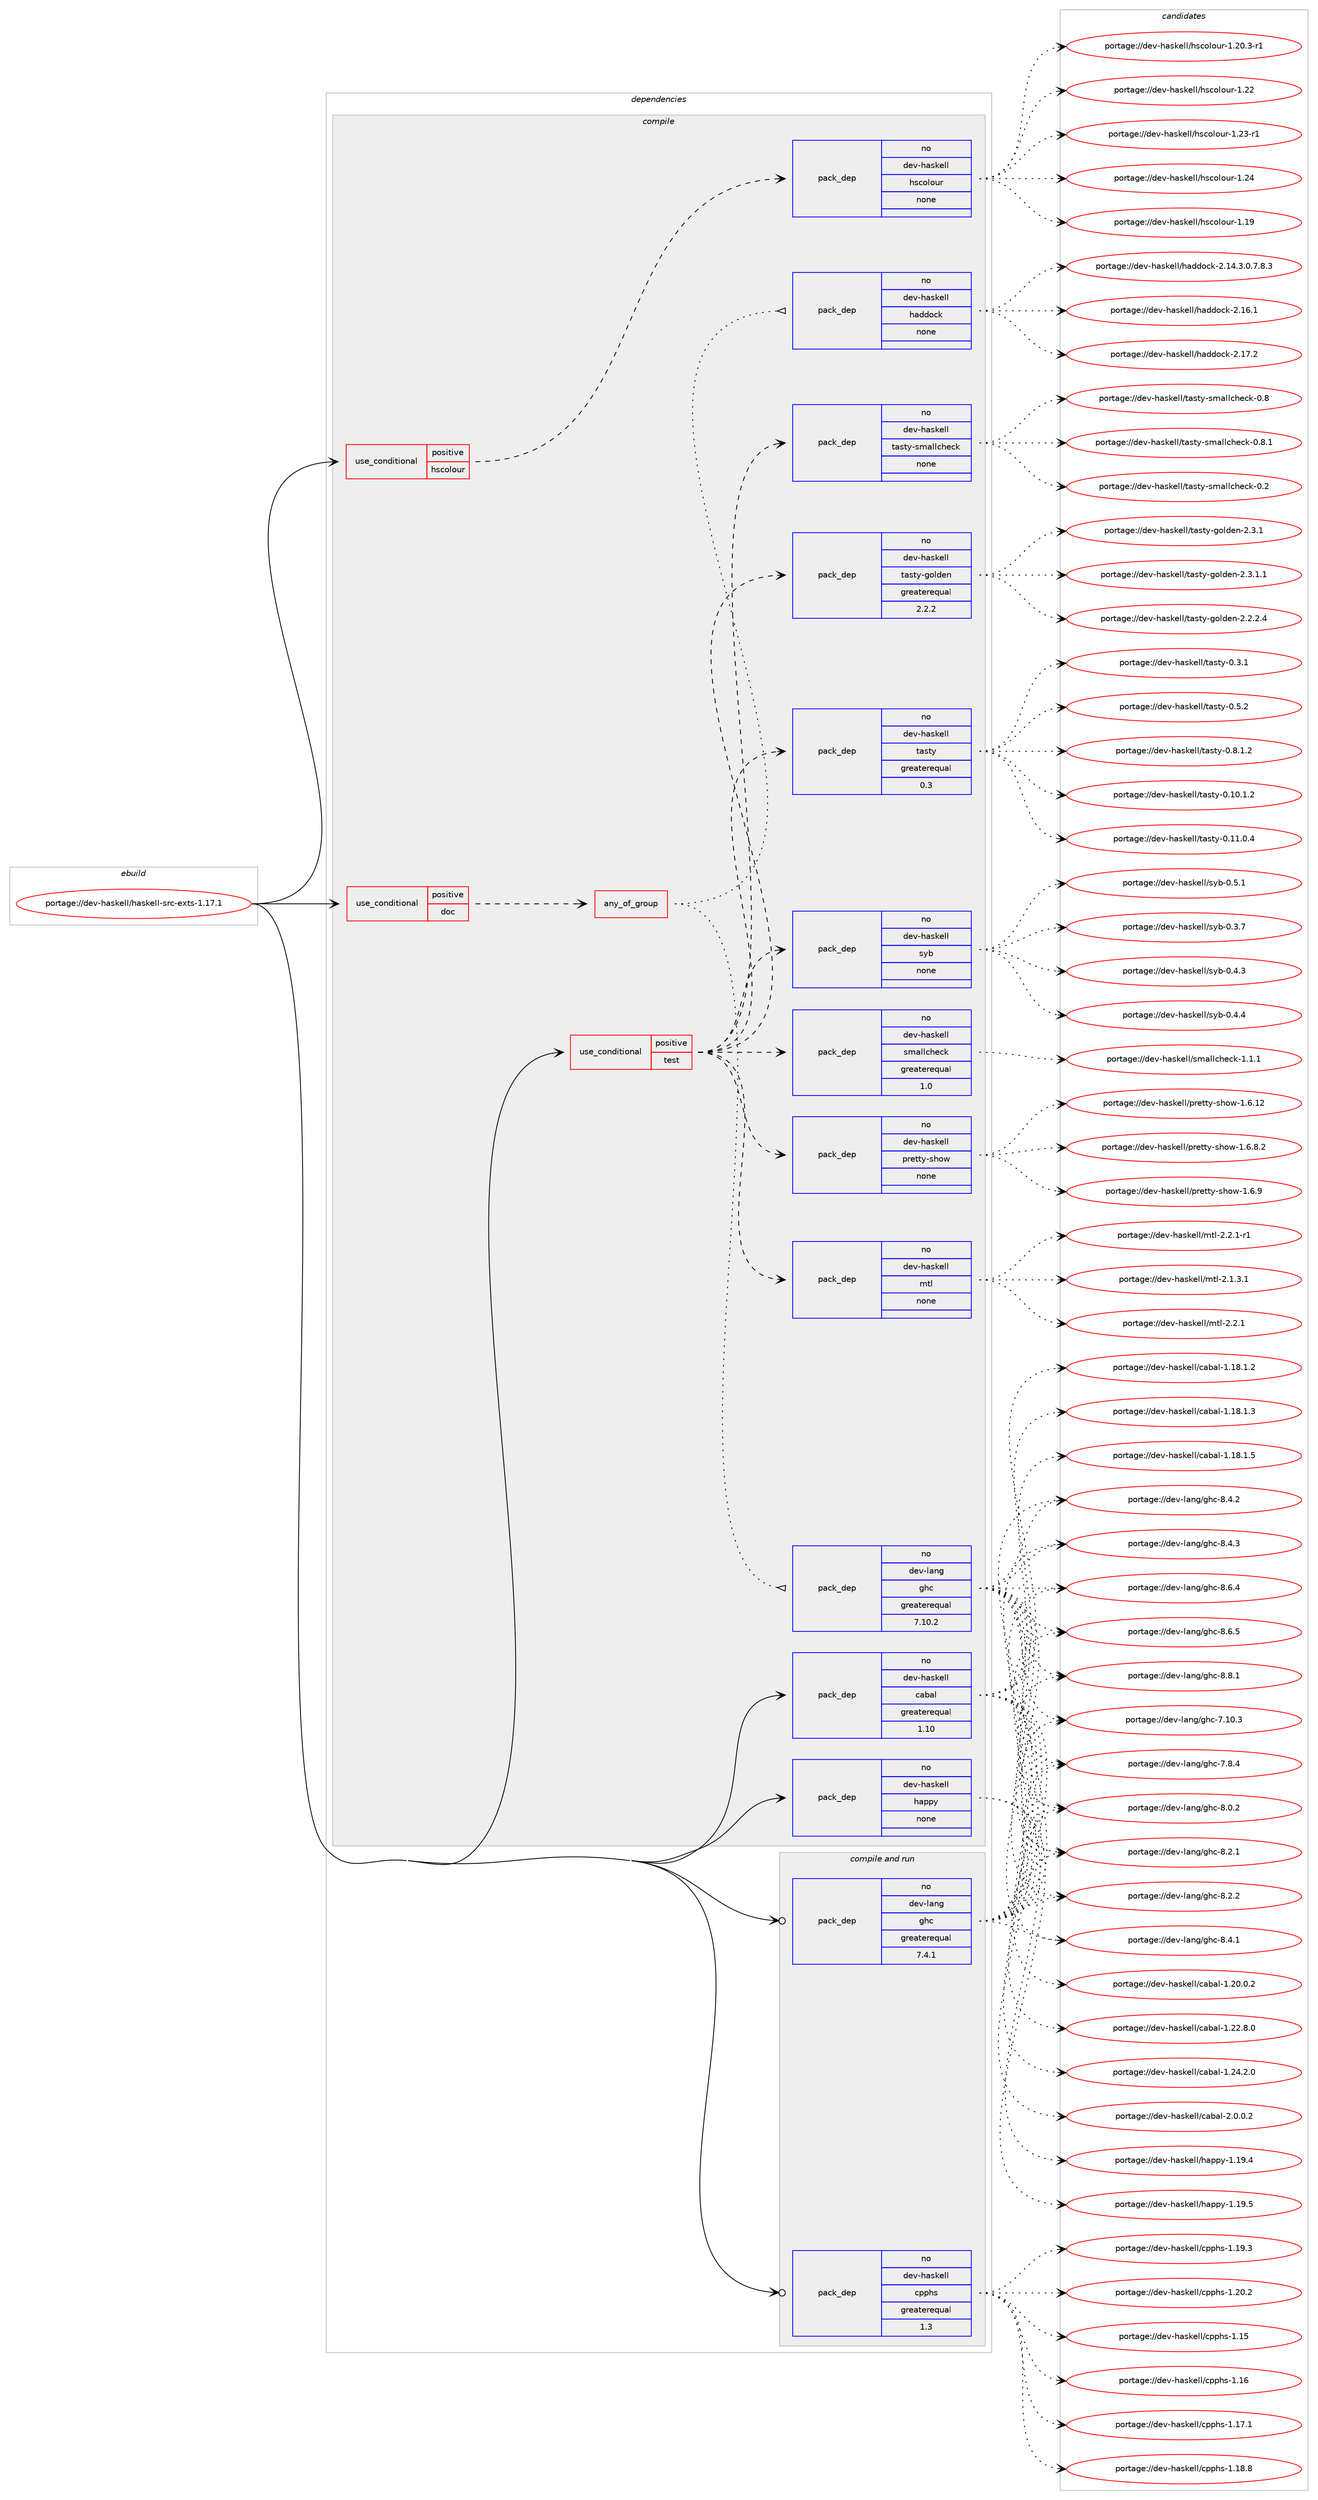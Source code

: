 digraph prolog {

# *************
# Graph options
# *************

newrank=true;
concentrate=true;
compound=true;
graph [rankdir=LR,fontname=Helvetica,fontsize=10,ranksep=1.5];#, ranksep=2.5, nodesep=0.2];
edge  [arrowhead=vee];
node  [fontname=Helvetica,fontsize=10];

# **********
# The ebuild
# **********

subgraph cluster_leftcol {
color=gray;
rank=same;
label=<<i>ebuild</i>>;
id [label="portage://dev-haskell/haskell-src-exts-1.17.1", color=red, width=4, href="../dev-haskell/haskell-src-exts-1.17.1.svg"];
}

# ****************
# The dependencies
# ****************

subgraph cluster_midcol {
color=gray;
label=<<i>dependencies</i>>;
subgraph cluster_compile {
fillcolor="#eeeeee";
style=filled;
label=<<i>compile</i>>;
subgraph cond15427 {
dependency69722 [label=<<TABLE BORDER="0" CELLBORDER="1" CELLSPACING="0" CELLPADDING="4"><TR><TD ROWSPAN="3" CELLPADDING="10">use_conditional</TD></TR><TR><TD>positive</TD></TR><TR><TD>doc</TD></TR></TABLE>>, shape=none, color=red];
subgraph any1782 {
dependency69723 [label=<<TABLE BORDER="0" CELLBORDER="1" CELLSPACING="0" CELLPADDING="4"><TR><TD CELLPADDING="10">any_of_group</TD></TR></TABLE>>, shape=none, color=red];subgraph pack52454 {
dependency69724 [label=<<TABLE BORDER="0" CELLBORDER="1" CELLSPACING="0" CELLPADDING="4" WIDTH="220"><TR><TD ROWSPAN="6" CELLPADDING="30">pack_dep</TD></TR><TR><TD WIDTH="110">no</TD></TR><TR><TD>dev-haskell</TD></TR><TR><TD>haddock</TD></TR><TR><TD>none</TD></TR><TR><TD></TD></TR></TABLE>>, shape=none, color=blue];
}
dependency69723:e -> dependency69724:w [weight=20,style="dotted",arrowhead="oinv"];
subgraph pack52455 {
dependency69725 [label=<<TABLE BORDER="0" CELLBORDER="1" CELLSPACING="0" CELLPADDING="4" WIDTH="220"><TR><TD ROWSPAN="6" CELLPADDING="30">pack_dep</TD></TR><TR><TD WIDTH="110">no</TD></TR><TR><TD>dev-lang</TD></TR><TR><TD>ghc</TD></TR><TR><TD>greaterequal</TD></TR><TR><TD>7.10.2</TD></TR></TABLE>>, shape=none, color=blue];
}
dependency69723:e -> dependency69725:w [weight=20,style="dotted",arrowhead="oinv"];
}
dependency69722:e -> dependency69723:w [weight=20,style="dashed",arrowhead="vee"];
}
id:e -> dependency69722:w [weight=20,style="solid",arrowhead="vee"];
subgraph cond15428 {
dependency69726 [label=<<TABLE BORDER="0" CELLBORDER="1" CELLSPACING="0" CELLPADDING="4"><TR><TD ROWSPAN="3" CELLPADDING="10">use_conditional</TD></TR><TR><TD>positive</TD></TR><TR><TD>hscolour</TD></TR></TABLE>>, shape=none, color=red];
subgraph pack52456 {
dependency69727 [label=<<TABLE BORDER="0" CELLBORDER="1" CELLSPACING="0" CELLPADDING="4" WIDTH="220"><TR><TD ROWSPAN="6" CELLPADDING="30">pack_dep</TD></TR><TR><TD WIDTH="110">no</TD></TR><TR><TD>dev-haskell</TD></TR><TR><TD>hscolour</TD></TR><TR><TD>none</TD></TR><TR><TD></TD></TR></TABLE>>, shape=none, color=blue];
}
dependency69726:e -> dependency69727:w [weight=20,style="dashed",arrowhead="vee"];
}
id:e -> dependency69726:w [weight=20,style="solid",arrowhead="vee"];
subgraph cond15429 {
dependency69728 [label=<<TABLE BORDER="0" CELLBORDER="1" CELLSPACING="0" CELLPADDING="4"><TR><TD ROWSPAN="3" CELLPADDING="10">use_conditional</TD></TR><TR><TD>positive</TD></TR><TR><TD>test</TD></TR></TABLE>>, shape=none, color=red];
subgraph pack52457 {
dependency69729 [label=<<TABLE BORDER="0" CELLBORDER="1" CELLSPACING="0" CELLPADDING="4" WIDTH="220"><TR><TD ROWSPAN="6" CELLPADDING="30">pack_dep</TD></TR><TR><TD WIDTH="110">no</TD></TR><TR><TD>dev-haskell</TD></TR><TR><TD>mtl</TD></TR><TR><TD>none</TD></TR><TR><TD></TD></TR></TABLE>>, shape=none, color=blue];
}
dependency69728:e -> dependency69729:w [weight=20,style="dashed",arrowhead="vee"];
subgraph pack52458 {
dependency69730 [label=<<TABLE BORDER="0" CELLBORDER="1" CELLSPACING="0" CELLPADDING="4" WIDTH="220"><TR><TD ROWSPAN="6" CELLPADDING="30">pack_dep</TD></TR><TR><TD WIDTH="110">no</TD></TR><TR><TD>dev-haskell</TD></TR><TR><TD>pretty-show</TD></TR><TR><TD>none</TD></TR><TR><TD></TD></TR></TABLE>>, shape=none, color=blue];
}
dependency69728:e -> dependency69730:w [weight=20,style="dashed",arrowhead="vee"];
subgraph pack52459 {
dependency69731 [label=<<TABLE BORDER="0" CELLBORDER="1" CELLSPACING="0" CELLPADDING="4" WIDTH="220"><TR><TD ROWSPAN="6" CELLPADDING="30">pack_dep</TD></TR><TR><TD WIDTH="110">no</TD></TR><TR><TD>dev-haskell</TD></TR><TR><TD>smallcheck</TD></TR><TR><TD>greaterequal</TD></TR><TR><TD>1.0</TD></TR></TABLE>>, shape=none, color=blue];
}
dependency69728:e -> dependency69731:w [weight=20,style="dashed",arrowhead="vee"];
subgraph pack52460 {
dependency69732 [label=<<TABLE BORDER="0" CELLBORDER="1" CELLSPACING="0" CELLPADDING="4" WIDTH="220"><TR><TD ROWSPAN="6" CELLPADDING="30">pack_dep</TD></TR><TR><TD WIDTH="110">no</TD></TR><TR><TD>dev-haskell</TD></TR><TR><TD>syb</TD></TR><TR><TD>none</TD></TR><TR><TD></TD></TR></TABLE>>, shape=none, color=blue];
}
dependency69728:e -> dependency69732:w [weight=20,style="dashed",arrowhead="vee"];
subgraph pack52461 {
dependency69733 [label=<<TABLE BORDER="0" CELLBORDER="1" CELLSPACING="0" CELLPADDING="4" WIDTH="220"><TR><TD ROWSPAN="6" CELLPADDING="30">pack_dep</TD></TR><TR><TD WIDTH="110">no</TD></TR><TR><TD>dev-haskell</TD></TR><TR><TD>tasty</TD></TR><TR><TD>greaterequal</TD></TR><TR><TD>0.3</TD></TR></TABLE>>, shape=none, color=blue];
}
dependency69728:e -> dependency69733:w [weight=20,style="dashed",arrowhead="vee"];
subgraph pack52462 {
dependency69734 [label=<<TABLE BORDER="0" CELLBORDER="1" CELLSPACING="0" CELLPADDING="4" WIDTH="220"><TR><TD ROWSPAN="6" CELLPADDING="30">pack_dep</TD></TR><TR><TD WIDTH="110">no</TD></TR><TR><TD>dev-haskell</TD></TR><TR><TD>tasty-golden</TD></TR><TR><TD>greaterequal</TD></TR><TR><TD>2.2.2</TD></TR></TABLE>>, shape=none, color=blue];
}
dependency69728:e -> dependency69734:w [weight=20,style="dashed",arrowhead="vee"];
subgraph pack52463 {
dependency69735 [label=<<TABLE BORDER="0" CELLBORDER="1" CELLSPACING="0" CELLPADDING="4" WIDTH="220"><TR><TD ROWSPAN="6" CELLPADDING="30">pack_dep</TD></TR><TR><TD WIDTH="110">no</TD></TR><TR><TD>dev-haskell</TD></TR><TR><TD>tasty-smallcheck</TD></TR><TR><TD>none</TD></TR><TR><TD></TD></TR></TABLE>>, shape=none, color=blue];
}
dependency69728:e -> dependency69735:w [weight=20,style="dashed",arrowhead="vee"];
}
id:e -> dependency69728:w [weight=20,style="solid",arrowhead="vee"];
subgraph pack52464 {
dependency69736 [label=<<TABLE BORDER="0" CELLBORDER="1" CELLSPACING="0" CELLPADDING="4" WIDTH="220"><TR><TD ROWSPAN="6" CELLPADDING="30">pack_dep</TD></TR><TR><TD WIDTH="110">no</TD></TR><TR><TD>dev-haskell</TD></TR><TR><TD>cabal</TD></TR><TR><TD>greaterequal</TD></TR><TR><TD>1.10</TD></TR></TABLE>>, shape=none, color=blue];
}
id:e -> dependency69736:w [weight=20,style="solid",arrowhead="vee"];
subgraph pack52465 {
dependency69737 [label=<<TABLE BORDER="0" CELLBORDER="1" CELLSPACING="0" CELLPADDING="4" WIDTH="220"><TR><TD ROWSPAN="6" CELLPADDING="30">pack_dep</TD></TR><TR><TD WIDTH="110">no</TD></TR><TR><TD>dev-haskell</TD></TR><TR><TD>happy</TD></TR><TR><TD>none</TD></TR><TR><TD></TD></TR></TABLE>>, shape=none, color=blue];
}
id:e -> dependency69737:w [weight=20,style="solid",arrowhead="vee"];
}
subgraph cluster_compileandrun {
fillcolor="#eeeeee";
style=filled;
label=<<i>compile and run</i>>;
subgraph pack52466 {
dependency69738 [label=<<TABLE BORDER="0" CELLBORDER="1" CELLSPACING="0" CELLPADDING="4" WIDTH="220"><TR><TD ROWSPAN="6" CELLPADDING="30">pack_dep</TD></TR><TR><TD WIDTH="110">no</TD></TR><TR><TD>dev-haskell</TD></TR><TR><TD>cpphs</TD></TR><TR><TD>greaterequal</TD></TR><TR><TD>1.3</TD></TR></TABLE>>, shape=none, color=blue];
}
id:e -> dependency69738:w [weight=20,style="solid",arrowhead="odotvee"];
subgraph pack52467 {
dependency69739 [label=<<TABLE BORDER="0" CELLBORDER="1" CELLSPACING="0" CELLPADDING="4" WIDTH="220"><TR><TD ROWSPAN="6" CELLPADDING="30">pack_dep</TD></TR><TR><TD WIDTH="110">no</TD></TR><TR><TD>dev-lang</TD></TR><TR><TD>ghc</TD></TR><TR><TD>greaterequal</TD></TR><TR><TD>7.4.1</TD></TR></TABLE>>, shape=none, color=blue];
}
id:e -> dependency69739:w [weight=20,style="solid",arrowhead="odotvee"];
}
subgraph cluster_run {
fillcolor="#eeeeee";
style=filled;
label=<<i>run</i>>;
}
}

# **************
# The candidates
# **************

subgraph cluster_choices {
rank=same;
color=gray;
label=<<i>candidates</i>>;

subgraph choice52454 {
color=black;
nodesep=1;
choiceportage1001011184510497115107101108108471049710010011199107455046495246514648465546564651 [label="portage://dev-haskell/haddock-2.14.3.0.7.8.3", color=red, width=4,href="../dev-haskell/haddock-2.14.3.0.7.8.3.svg"];
choiceportage100101118451049711510710110810847104971001001119910745504649544649 [label="portage://dev-haskell/haddock-2.16.1", color=red, width=4,href="../dev-haskell/haddock-2.16.1.svg"];
choiceportage100101118451049711510710110810847104971001001119910745504649554650 [label="portage://dev-haskell/haddock-2.17.2", color=red, width=4,href="../dev-haskell/haddock-2.17.2.svg"];
dependency69724:e -> choiceportage1001011184510497115107101108108471049710010011199107455046495246514648465546564651:w [style=dotted,weight="100"];
dependency69724:e -> choiceportage100101118451049711510710110810847104971001001119910745504649544649:w [style=dotted,weight="100"];
dependency69724:e -> choiceportage100101118451049711510710110810847104971001001119910745504649554650:w [style=dotted,weight="100"];
}
subgraph choice52455 {
color=black;
nodesep=1;
choiceportage1001011184510897110103471031049945554649484651 [label="portage://dev-lang/ghc-7.10.3", color=red, width=4,href="../dev-lang/ghc-7.10.3.svg"];
choiceportage10010111845108971101034710310499455546564652 [label="portage://dev-lang/ghc-7.8.4", color=red, width=4,href="../dev-lang/ghc-7.8.4.svg"];
choiceportage10010111845108971101034710310499455646484650 [label="portage://dev-lang/ghc-8.0.2", color=red, width=4,href="../dev-lang/ghc-8.0.2.svg"];
choiceportage10010111845108971101034710310499455646504649 [label="portage://dev-lang/ghc-8.2.1", color=red, width=4,href="../dev-lang/ghc-8.2.1.svg"];
choiceportage10010111845108971101034710310499455646504650 [label="portage://dev-lang/ghc-8.2.2", color=red, width=4,href="../dev-lang/ghc-8.2.2.svg"];
choiceportage10010111845108971101034710310499455646524649 [label="portage://dev-lang/ghc-8.4.1", color=red, width=4,href="../dev-lang/ghc-8.4.1.svg"];
choiceportage10010111845108971101034710310499455646524650 [label="portage://dev-lang/ghc-8.4.2", color=red, width=4,href="../dev-lang/ghc-8.4.2.svg"];
choiceportage10010111845108971101034710310499455646524651 [label="portage://dev-lang/ghc-8.4.3", color=red, width=4,href="../dev-lang/ghc-8.4.3.svg"];
choiceportage10010111845108971101034710310499455646544652 [label="portage://dev-lang/ghc-8.6.4", color=red, width=4,href="../dev-lang/ghc-8.6.4.svg"];
choiceportage10010111845108971101034710310499455646544653 [label="portage://dev-lang/ghc-8.6.5", color=red, width=4,href="../dev-lang/ghc-8.6.5.svg"];
choiceportage10010111845108971101034710310499455646564649 [label="portage://dev-lang/ghc-8.8.1", color=red, width=4,href="../dev-lang/ghc-8.8.1.svg"];
dependency69725:e -> choiceportage1001011184510897110103471031049945554649484651:w [style=dotted,weight="100"];
dependency69725:e -> choiceportage10010111845108971101034710310499455546564652:w [style=dotted,weight="100"];
dependency69725:e -> choiceportage10010111845108971101034710310499455646484650:w [style=dotted,weight="100"];
dependency69725:e -> choiceportage10010111845108971101034710310499455646504649:w [style=dotted,weight="100"];
dependency69725:e -> choiceportage10010111845108971101034710310499455646504650:w [style=dotted,weight="100"];
dependency69725:e -> choiceportage10010111845108971101034710310499455646524649:w [style=dotted,weight="100"];
dependency69725:e -> choiceportage10010111845108971101034710310499455646524650:w [style=dotted,weight="100"];
dependency69725:e -> choiceportage10010111845108971101034710310499455646524651:w [style=dotted,weight="100"];
dependency69725:e -> choiceportage10010111845108971101034710310499455646544652:w [style=dotted,weight="100"];
dependency69725:e -> choiceportage10010111845108971101034710310499455646544653:w [style=dotted,weight="100"];
dependency69725:e -> choiceportage10010111845108971101034710310499455646564649:w [style=dotted,weight="100"];
}
subgraph choice52456 {
color=black;
nodesep=1;
choiceportage100101118451049711510710110810847104115991111081111171144549464957 [label="portage://dev-haskell/hscolour-1.19", color=red, width=4,href="../dev-haskell/hscolour-1.19.svg"];
choiceportage10010111845104971151071011081084710411599111108111117114454946504846514511449 [label="portage://dev-haskell/hscolour-1.20.3-r1", color=red, width=4,href="../dev-haskell/hscolour-1.20.3-r1.svg"];
choiceportage100101118451049711510710110810847104115991111081111171144549465050 [label="portage://dev-haskell/hscolour-1.22", color=red, width=4,href="../dev-haskell/hscolour-1.22.svg"];
choiceportage1001011184510497115107101108108471041159911110811111711445494650514511449 [label="portage://dev-haskell/hscolour-1.23-r1", color=red, width=4,href="../dev-haskell/hscolour-1.23-r1.svg"];
choiceportage100101118451049711510710110810847104115991111081111171144549465052 [label="portage://dev-haskell/hscolour-1.24", color=red, width=4,href="../dev-haskell/hscolour-1.24.svg"];
dependency69727:e -> choiceportage100101118451049711510710110810847104115991111081111171144549464957:w [style=dotted,weight="100"];
dependency69727:e -> choiceportage10010111845104971151071011081084710411599111108111117114454946504846514511449:w [style=dotted,weight="100"];
dependency69727:e -> choiceportage100101118451049711510710110810847104115991111081111171144549465050:w [style=dotted,weight="100"];
dependency69727:e -> choiceportage1001011184510497115107101108108471041159911110811111711445494650514511449:w [style=dotted,weight="100"];
dependency69727:e -> choiceportage100101118451049711510710110810847104115991111081111171144549465052:w [style=dotted,weight="100"];
}
subgraph choice52457 {
color=black;
nodesep=1;
choiceportage1001011184510497115107101108108471091161084550464946514649 [label="portage://dev-haskell/mtl-2.1.3.1", color=red, width=4,href="../dev-haskell/mtl-2.1.3.1.svg"];
choiceportage100101118451049711510710110810847109116108455046504649 [label="portage://dev-haskell/mtl-2.2.1", color=red, width=4,href="../dev-haskell/mtl-2.2.1.svg"];
choiceportage1001011184510497115107101108108471091161084550465046494511449 [label="portage://dev-haskell/mtl-2.2.1-r1", color=red, width=4,href="../dev-haskell/mtl-2.2.1-r1.svg"];
dependency69729:e -> choiceportage1001011184510497115107101108108471091161084550464946514649:w [style=dotted,weight="100"];
dependency69729:e -> choiceportage100101118451049711510710110810847109116108455046504649:w [style=dotted,weight="100"];
dependency69729:e -> choiceportage1001011184510497115107101108108471091161084550465046494511449:w [style=dotted,weight="100"];
}
subgraph choice52458 {
color=black;
nodesep=1;
choiceportage1001011184510497115107101108108471121141011161161214511510411111945494654464950 [label="portage://dev-haskell/pretty-show-1.6.12", color=red, width=4,href="../dev-haskell/pretty-show-1.6.12.svg"];
choiceportage100101118451049711510710110810847112114101116116121451151041111194549465446564650 [label="portage://dev-haskell/pretty-show-1.6.8.2", color=red, width=4,href="../dev-haskell/pretty-show-1.6.8.2.svg"];
choiceportage10010111845104971151071011081084711211410111611612145115104111119454946544657 [label="portage://dev-haskell/pretty-show-1.6.9", color=red, width=4,href="../dev-haskell/pretty-show-1.6.9.svg"];
dependency69730:e -> choiceportage1001011184510497115107101108108471121141011161161214511510411111945494654464950:w [style=dotted,weight="100"];
dependency69730:e -> choiceportage100101118451049711510710110810847112114101116116121451151041111194549465446564650:w [style=dotted,weight="100"];
dependency69730:e -> choiceportage10010111845104971151071011081084711211410111611612145115104111119454946544657:w [style=dotted,weight="100"];
}
subgraph choice52459 {
color=black;
nodesep=1;
choiceportage100101118451049711510710110810847115109971081089910410199107454946494649 [label="portage://dev-haskell/smallcheck-1.1.1", color=red, width=4,href="../dev-haskell/smallcheck-1.1.1.svg"];
dependency69731:e -> choiceportage100101118451049711510710110810847115109971081089910410199107454946494649:w [style=dotted,weight="100"];
}
subgraph choice52460 {
color=black;
nodesep=1;
choiceportage10010111845104971151071011081084711512198454846514655 [label="portage://dev-haskell/syb-0.3.7", color=red, width=4,href="../dev-haskell/syb-0.3.7.svg"];
choiceportage10010111845104971151071011081084711512198454846524651 [label="portage://dev-haskell/syb-0.4.3", color=red, width=4,href="../dev-haskell/syb-0.4.3.svg"];
choiceportage10010111845104971151071011081084711512198454846524652 [label="portage://dev-haskell/syb-0.4.4", color=red, width=4,href="../dev-haskell/syb-0.4.4.svg"];
choiceportage10010111845104971151071011081084711512198454846534649 [label="portage://dev-haskell/syb-0.5.1", color=red, width=4,href="../dev-haskell/syb-0.5.1.svg"];
dependency69732:e -> choiceportage10010111845104971151071011081084711512198454846514655:w [style=dotted,weight="100"];
dependency69732:e -> choiceportage10010111845104971151071011081084711512198454846524651:w [style=dotted,weight="100"];
dependency69732:e -> choiceportage10010111845104971151071011081084711512198454846524652:w [style=dotted,weight="100"];
dependency69732:e -> choiceportage10010111845104971151071011081084711512198454846534649:w [style=dotted,weight="100"];
}
subgraph choice52461 {
color=black;
nodesep=1;
choiceportage10010111845104971151071011081084711697115116121454846494846494650 [label="portage://dev-haskell/tasty-0.10.1.2", color=red, width=4,href="../dev-haskell/tasty-0.10.1.2.svg"];
choiceportage10010111845104971151071011081084711697115116121454846494946484652 [label="portage://dev-haskell/tasty-0.11.0.4", color=red, width=4,href="../dev-haskell/tasty-0.11.0.4.svg"];
choiceportage10010111845104971151071011081084711697115116121454846514649 [label="portage://dev-haskell/tasty-0.3.1", color=red, width=4,href="../dev-haskell/tasty-0.3.1.svg"];
choiceportage10010111845104971151071011081084711697115116121454846534650 [label="portage://dev-haskell/tasty-0.5.2", color=red, width=4,href="../dev-haskell/tasty-0.5.2.svg"];
choiceportage100101118451049711510710110810847116971151161214548465646494650 [label="portage://dev-haskell/tasty-0.8.1.2", color=red, width=4,href="../dev-haskell/tasty-0.8.1.2.svg"];
dependency69733:e -> choiceportage10010111845104971151071011081084711697115116121454846494846494650:w [style=dotted,weight="100"];
dependency69733:e -> choiceportage10010111845104971151071011081084711697115116121454846494946484652:w [style=dotted,weight="100"];
dependency69733:e -> choiceportage10010111845104971151071011081084711697115116121454846514649:w [style=dotted,weight="100"];
dependency69733:e -> choiceportage10010111845104971151071011081084711697115116121454846534650:w [style=dotted,weight="100"];
dependency69733:e -> choiceportage100101118451049711510710110810847116971151161214548465646494650:w [style=dotted,weight="100"];
}
subgraph choice52462 {
color=black;
nodesep=1;
choiceportage10010111845104971151071011081084711697115116121451031111081001011104550465046504652 [label="portage://dev-haskell/tasty-golden-2.2.2.4", color=red, width=4,href="../dev-haskell/tasty-golden-2.2.2.4.svg"];
choiceportage1001011184510497115107101108108471169711511612145103111108100101110455046514649 [label="portage://dev-haskell/tasty-golden-2.3.1", color=red, width=4,href="../dev-haskell/tasty-golden-2.3.1.svg"];
choiceportage10010111845104971151071011081084711697115116121451031111081001011104550465146494649 [label="portage://dev-haskell/tasty-golden-2.3.1.1", color=red, width=4,href="../dev-haskell/tasty-golden-2.3.1.1.svg"];
dependency69734:e -> choiceportage10010111845104971151071011081084711697115116121451031111081001011104550465046504652:w [style=dotted,weight="100"];
dependency69734:e -> choiceportage1001011184510497115107101108108471169711511612145103111108100101110455046514649:w [style=dotted,weight="100"];
dependency69734:e -> choiceportage10010111845104971151071011081084711697115116121451031111081001011104550465146494649:w [style=dotted,weight="100"];
}
subgraph choice52463 {
color=black;
nodesep=1;
choiceportage100101118451049711510710110810847116971151161214511510997108108991041019910745484650 [label="portage://dev-haskell/tasty-smallcheck-0.2", color=red, width=4,href="../dev-haskell/tasty-smallcheck-0.2.svg"];
choiceportage100101118451049711510710110810847116971151161214511510997108108991041019910745484656 [label="portage://dev-haskell/tasty-smallcheck-0.8", color=red, width=4,href="../dev-haskell/tasty-smallcheck-0.8.svg"];
choiceportage1001011184510497115107101108108471169711511612145115109971081089910410199107454846564649 [label="portage://dev-haskell/tasty-smallcheck-0.8.1", color=red, width=4,href="../dev-haskell/tasty-smallcheck-0.8.1.svg"];
dependency69735:e -> choiceportage100101118451049711510710110810847116971151161214511510997108108991041019910745484650:w [style=dotted,weight="100"];
dependency69735:e -> choiceportage100101118451049711510710110810847116971151161214511510997108108991041019910745484656:w [style=dotted,weight="100"];
dependency69735:e -> choiceportage1001011184510497115107101108108471169711511612145115109971081089910410199107454846564649:w [style=dotted,weight="100"];
}
subgraph choice52464 {
color=black;
nodesep=1;
choiceportage10010111845104971151071011081084799979897108454946495646494650 [label="portage://dev-haskell/cabal-1.18.1.2", color=red, width=4,href="../dev-haskell/cabal-1.18.1.2.svg"];
choiceportage10010111845104971151071011081084799979897108454946495646494651 [label="portage://dev-haskell/cabal-1.18.1.3", color=red, width=4,href="../dev-haskell/cabal-1.18.1.3.svg"];
choiceportage10010111845104971151071011081084799979897108454946495646494653 [label="portage://dev-haskell/cabal-1.18.1.5", color=red, width=4,href="../dev-haskell/cabal-1.18.1.5.svg"];
choiceportage10010111845104971151071011081084799979897108454946504846484650 [label="portage://dev-haskell/cabal-1.20.0.2", color=red, width=4,href="../dev-haskell/cabal-1.20.0.2.svg"];
choiceportage10010111845104971151071011081084799979897108454946505046564648 [label="portage://dev-haskell/cabal-1.22.8.0", color=red, width=4,href="../dev-haskell/cabal-1.22.8.0.svg"];
choiceportage10010111845104971151071011081084799979897108454946505246504648 [label="portage://dev-haskell/cabal-1.24.2.0", color=red, width=4,href="../dev-haskell/cabal-1.24.2.0.svg"];
choiceportage100101118451049711510710110810847999798971084550464846484650 [label="portage://dev-haskell/cabal-2.0.0.2", color=red, width=4,href="../dev-haskell/cabal-2.0.0.2.svg"];
dependency69736:e -> choiceportage10010111845104971151071011081084799979897108454946495646494650:w [style=dotted,weight="100"];
dependency69736:e -> choiceportage10010111845104971151071011081084799979897108454946495646494651:w [style=dotted,weight="100"];
dependency69736:e -> choiceportage10010111845104971151071011081084799979897108454946495646494653:w [style=dotted,weight="100"];
dependency69736:e -> choiceportage10010111845104971151071011081084799979897108454946504846484650:w [style=dotted,weight="100"];
dependency69736:e -> choiceportage10010111845104971151071011081084799979897108454946505046564648:w [style=dotted,weight="100"];
dependency69736:e -> choiceportage10010111845104971151071011081084799979897108454946505246504648:w [style=dotted,weight="100"];
dependency69736:e -> choiceportage100101118451049711510710110810847999798971084550464846484650:w [style=dotted,weight="100"];
}
subgraph choice52465 {
color=black;
nodesep=1;
choiceportage1001011184510497115107101108108471049711211212145494649574652 [label="portage://dev-haskell/happy-1.19.4", color=red, width=4,href="../dev-haskell/happy-1.19.4.svg"];
choiceportage1001011184510497115107101108108471049711211212145494649574653 [label="portage://dev-haskell/happy-1.19.5", color=red, width=4,href="../dev-haskell/happy-1.19.5.svg"];
dependency69737:e -> choiceportage1001011184510497115107101108108471049711211212145494649574652:w [style=dotted,weight="100"];
dependency69737:e -> choiceportage1001011184510497115107101108108471049711211212145494649574653:w [style=dotted,weight="100"];
}
subgraph choice52466 {
color=black;
nodesep=1;
choiceportage100101118451049711510710110810847991121121041154549464953 [label="portage://dev-haskell/cpphs-1.15", color=red, width=4,href="../dev-haskell/cpphs-1.15.svg"];
choiceportage100101118451049711510710110810847991121121041154549464954 [label="portage://dev-haskell/cpphs-1.16", color=red, width=4,href="../dev-haskell/cpphs-1.16.svg"];
choiceportage1001011184510497115107101108108479911211210411545494649554649 [label="portage://dev-haskell/cpphs-1.17.1", color=red, width=4,href="../dev-haskell/cpphs-1.17.1.svg"];
choiceportage1001011184510497115107101108108479911211210411545494649564656 [label="portage://dev-haskell/cpphs-1.18.8", color=red, width=4,href="../dev-haskell/cpphs-1.18.8.svg"];
choiceportage1001011184510497115107101108108479911211210411545494649574651 [label="portage://dev-haskell/cpphs-1.19.3", color=red, width=4,href="../dev-haskell/cpphs-1.19.3.svg"];
choiceportage1001011184510497115107101108108479911211210411545494650484650 [label="portage://dev-haskell/cpphs-1.20.2", color=red, width=4,href="../dev-haskell/cpphs-1.20.2.svg"];
dependency69738:e -> choiceportage100101118451049711510710110810847991121121041154549464953:w [style=dotted,weight="100"];
dependency69738:e -> choiceportage100101118451049711510710110810847991121121041154549464954:w [style=dotted,weight="100"];
dependency69738:e -> choiceportage1001011184510497115107101108108479911211210411545494649554649:w [style=dotted,weight="100"];
dependency69738:e -> choiceportage1001011184510497115107101108108479911211210411545494649564656:w [style=dotted,weight="100"];
dependency69738:e -> choiceportage1001011184510497115107101108108479911211210411545494649574651:w [style=dotted,weight="100"];
dependency69738:e -> choiceportage1001011184510497115107101108108479911211210411545494650484650:w [style=dotted,weight="100"];
}
subgraph choice52467 {
color=black;
nodesep=1;
choiceportage1001011184510897110103471031049945554649484651 [label="portage://dev-lang/ghc-7.10.3", color=red, width=4,href="../dev-lang/ghc-7.10.3.svg"];
choiceportage10010111845108971101034710310499455546564652 [label="portage://dev-lang/ghc-7.8.4", color=red, width=4,href="../dev-lang/ghc-7.8.4.svg"];
choiceportage10010111845108971101034710310499455646484650 [label="portage://dev-lang/ghc-8.0.2", color=red, width=4,href="../dev-lang/ghc-8.0.2.svg"];
choiceportage10010111845108971101034710310499455646504649 [label="portage://dev-lang/ghc-8.2.1", color=red, width=4,href="../dev-lang/ghc-8.2.1.svg"];
choiceportage10010111845108971101034710310499455646504650 [label="portage://dev-lang/ghc-8.2.2", color=red, width=4,href="../dev-lang/ghc-8.2.2.svg"];
choiceportage10010111845108971101034710310499455646524649 [label="portage://dev-lang/ghc-8.4.1", color=red, width=4,href="../dev-lang/ghc-8.4.1.svg"];
choiceportage10010111845108971101034710310499455646524650 [label="portage://dev-lang/ghc-8.4.2", color=red, width=4,href="../dev-lang/ghc-8.4.2.svg"];
choiceportage10010111845108971101034710310499455646524651 [label="portage://dev-lang/ghc-8.4.3", color=red, width=4,href="../dev-lang/ghc-8.4.3.svg"];
choiceportage10010111845108971101034710310499455646544652 [label="portage://dev-lang/ghc-8.6.4", color=red, width=4,href="../dev-lang/ghc-8.6.4.svg"];
choiceportage10010111845108971101034710310499455646544653 [label="portage://dev-lang/ghc-8.6.5", color=red, width=4,href="../dev-lang/ghc-8.6.5.svg"];
choiceportage10010111845108971101034710310499455646564649 [label="portage://dev-lang/ghc-8.8.1", color=red, width=4,href="../dev-lang/ghc-8.8.1.svg"];
dependency69739:e -> choiceportage1001011184510897110103471031049945554649484651:w [style=dotted,weight="100"];
dependency69739:e -> choiceportage10010111845108971101034710310499455546564652:w [style=dotted,weight="100"];
dependency69739:e -> choiceportage10010111845108971101034710310499455646484650:w [style=dotted,weight="100"];
dependency69739:e -> choiceportage10010111845108971101034710310499455646504649:w [style=dotted,weight="100"];
dependency69739:e -> choiceportage10010111845108971101034710310499455646504650:w [style=dotted,weight="100"];
dependency69739:e -> choiceportage10010111845108971101034710310499455646524649:w [style=dotted,weight="100"];
dependency69739:e -> choiceportage10010111845108971101034710310499455646524650:w [style=dotted,weight="100"];
dependency69739:e -> choiceportage10010111845108971101034710310499455646524651:w [style=dotted,weight="100"];
dependency69739:e -> choiceportage10010111845108971101034710310499455646544652:w [style=dotted,weight="100"];
dependency69739:e -> choiceportage10010111845108971101034710310499455646544653:w [style=dotted,weight="100"];
dependency69739:e -> choiceportage10010111845108971101034710310499455646564649:w [style=dotted,weight="100"];
}
}

}

